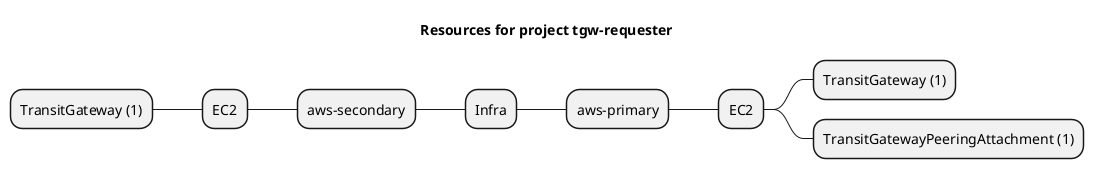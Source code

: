 @startmindmap
title Resources for project tgw-requester
skinparam monochrome true
+ Infra
++ aws-primary
+++ EC2
++++ TransitGateway (1)
++++ TransitGatewayPeeringAttachment (1)
-- aws-secondary
--- EC2
---- TransitGateway (1)
@endmindmap